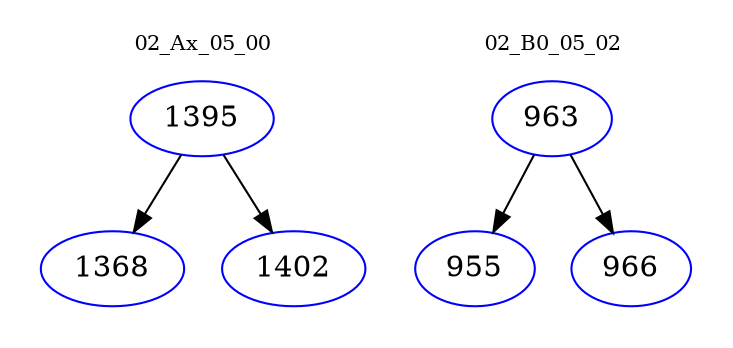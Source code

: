 digraph{
subgraph cluster_0 {
color = white
label = "02_Ax_05_00";
fontsize=10;
T0_1395 [label="1395", color="blue"]
T0_1395 -> T0_1368 [color="black"]
T0_1368 [label="1368", color="blue"]
T0_1395 -> T0_1402 [color="black"]
T0_1402 [label="1402", color="blue"]
}
subgraph cluster_1 {
color = white
label = "02_B0_05_02";
fontsize=10;
T1_963 [label="963", color="blue"]
T1_963 -> T1_955 [color="black"]
T1_955 [label="955", color="blue"]
T1_963 -> T1_966 [color="black"]
T1_966 [label="966", color="blue"]
}
}
